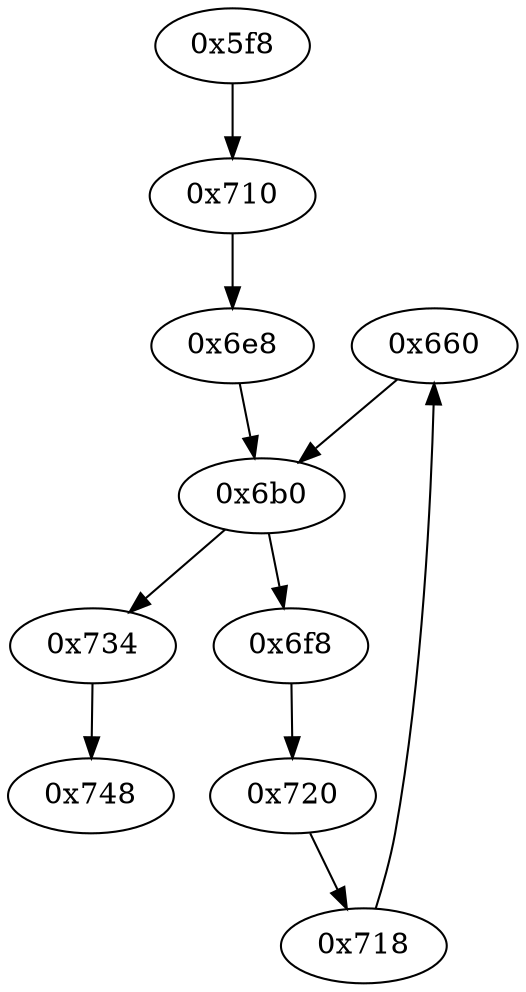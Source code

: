 strict digraph "" {
	"0x660"	 [opcode="[u'ldr', u'ldr', u'mov', u'b']"];
	"0x6b0"	 [opcode="[u'str', u'str', u'ldr', u'ldr', u'ldr', u'cmp', u'mov', u'b']"];
	"0x660" -> "0x6b0";
	"0x710"	 [opcode="[u'ldr', u'b']"];
	"0x6e8"	 [opcode="[u'mov', u'mov', u'mov', u'b']"];
	"0x710" -> "0x6e8";
	"0x720"	 [opcode="[u'ldr', u'add', u'str', u'ldr', u'b']"];
	"0x718"	 [opcode="[u'ldr', u'b']"];
	"0x720" -> "0x718";
	"0x718" -> "0x660";
	"0x734"	 [opcode="[u'ldr', u'mov', u'bl', u'ldr', u'b']"];
	"0x748"	 [opcode="[u'mov', u'sub', u'pop']"];
	"0x734" -> "0x748";
	"0x6b0" -> "0x734";
	"0x6f8"	 [opcode="[u'ldr', u'ldr', u'add', u'str', u'ldr', u'b']"];
	"0x6b0" -> "0x6f8";
	"0x6e8" -> "0x6b0";
	"0x6f8" -> "0x720";
	"0x5f8"	 [opcode="[u'push', u'add', u'sub', u'ldr', u'ldr', u'ldr', u'add', u'b']"];
	"0x5f8" -> "0x710";
}
